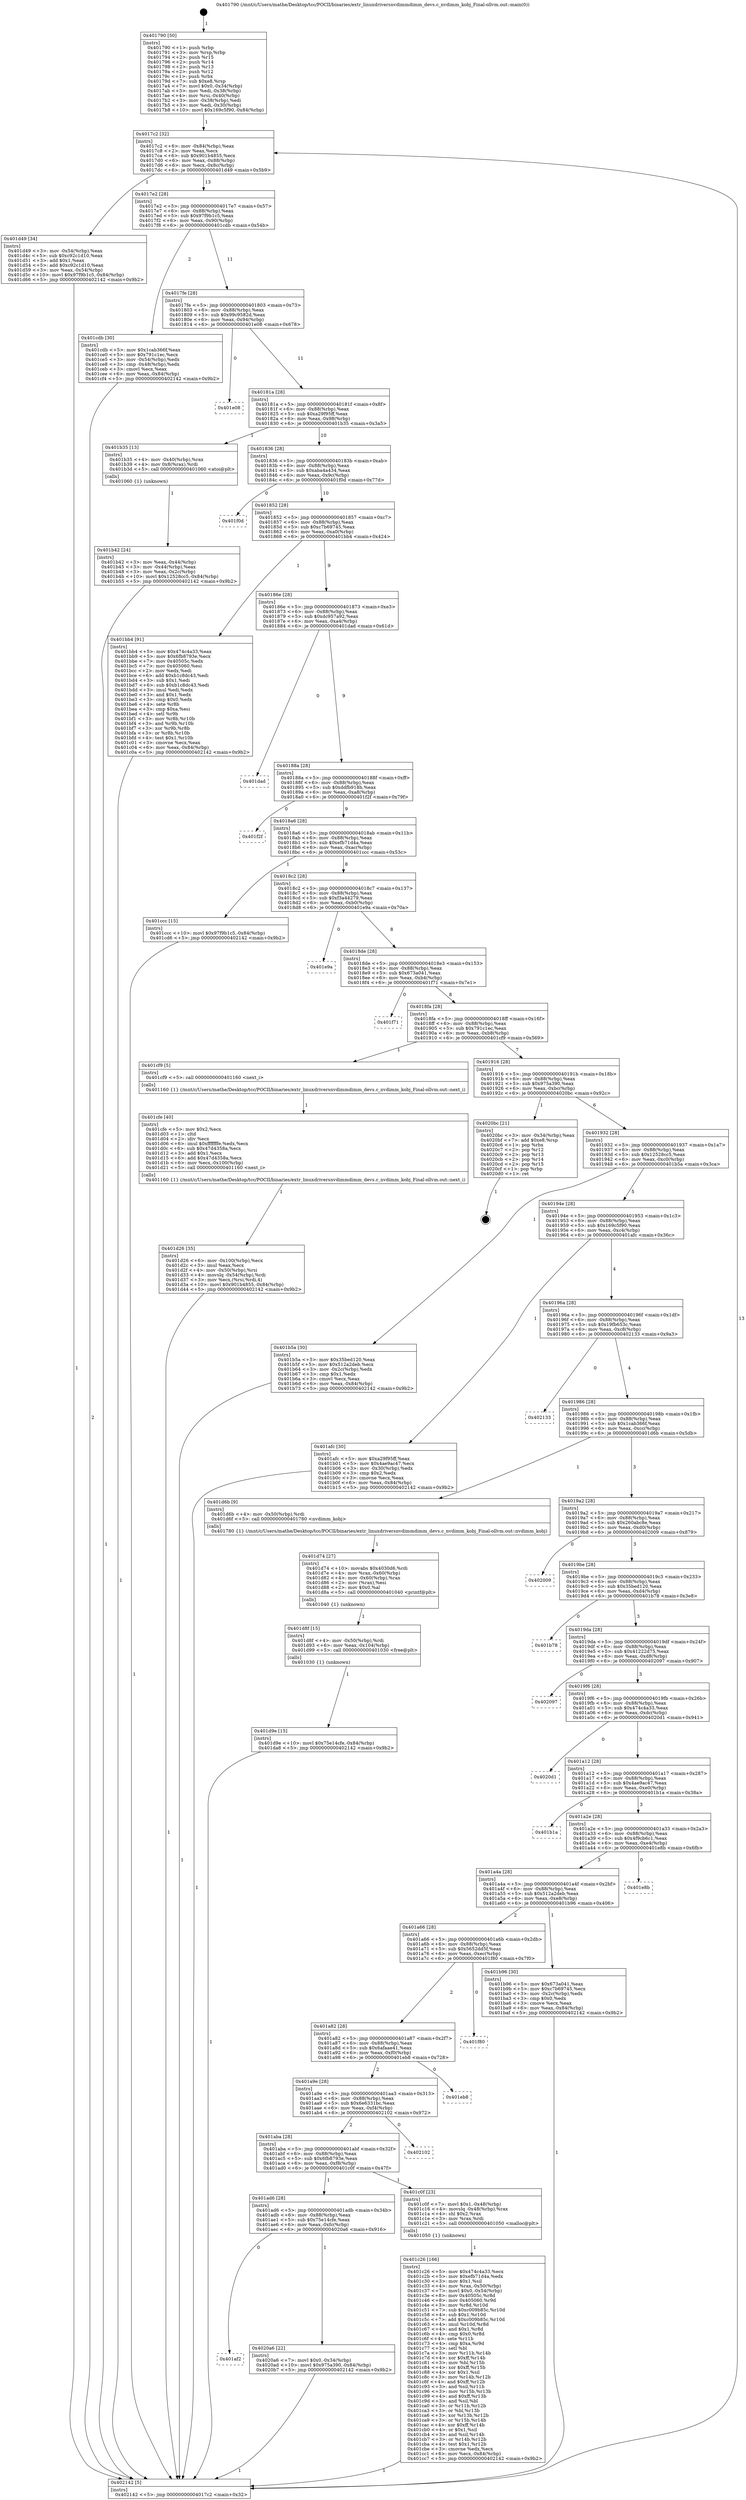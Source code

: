 digraph "0x401790" {
  label = "0x401790 (/mnt/c/Users/mathe/Desktop/tcc/POCII/binaries/extr_linuxdriversnvdimmdimm_devs.c_nvdimm_kobj_Final-ollvm.out::main(0))"
  labelloc = "t"
  node[shape=record]

  Entry [label="",width=0.3,height=0.3,shape=circle,fillcolor=black,style=filled]
  "0x4017c2" [label="{
     0x4017c2 [32]\l
     | [instrs]\l
     &nbsp;&nbsp;0x4017c2 \<+6\>: mov -0x84(%rbp),%eax\l
     &nbsp;&nbsp;0x4017c8 \<+2\>: mov %eax,%ecx\l
     &nbsp;&nbsp;0x4017ca \<+6\>: sub $0x901b4855,%ecx\l
     &nbsp;&nbsp;0x4017d0 \<+6\>: mov %eax,-0x88(%rbp)\l
     &nbsp;&nbsp;0x4017d6 \<+6\>: mov %ecx,-0x8c(%rbp)\l
     &nbsp;&nbsp;0x4017dc \<+6\>: je 0000000000401d49 \<main+0x5b9\>\l
  }"]
  "0x401d49" [label="{
     0x401d49 [34]\l
     | [instrs]\l
     &nbsp;&nbsp;0x401d49 \<+3\>: mov -0x54(%rbp),%eax\l
     &nbsp;&nbsp;0x401d4c \<+5\>: sub $0xc92c1d10,%eax\l
     &nbsp;&nbsp;0x401d51 \<+3\>: add $0x1,%eax\l
     &nbsp;&nbsp;0x401d54 \<+5\>: add $0xc92c1d10,%eax\l
     &nbsp;&nbsp;0x401d59 \<+3\>: mov %eax,-0x54(%rbp)\l
     &nbsp;&nbsp;0x401d5c \<+10\>: movl $0x97f9b1c5,-0x84(%rbp)\l
     &nbsp;&nbsp;0x401d66 \<+5\>: jmp 0000000000402142 \<main+0x9b2\>\l
  }"]
  "0x4017e2" [label="{
     0x4017e2 [28]\l
     | [instrs]\l
     &nbsp;&nbsp;0x4017e2 \<+5\>: jmp 00000000004017e7 \<main+0x57\>\l
     &nbsp;&nbsp;0x4017e7 \<+6\>: mov -0x88(%rbp),%eax\l
     &nbsp;&nbsp;0x4017ed \<+5\>: sub $0x97f9b1c5,%eax\l
     &nbsp;&nbsp;0x4017f2 \<+6\>: mov %eax,-0x90(%rbp)\l
     &nbsp;&nbsp;0x4017f8 \<+6\>: je 0000000000401cdb \<main+0x54b\>\l
  }"]
  Exit [label="",width=0.3,height=0.3,shape=circle,fillcolor=black,style=filled,peripheries=2]
  "0x401cdb" [label="{
     0x401cdb [30]\l
     | [instrs]\l
     &nbsp;&nbsp;0x401cdb \<+5\>: mov $0x1cab366f,%eax\l
     &nbsp;&nbsp;0x401ce0 \<+5\>: mov $0x791c1ec,%ecx\l
     &nbsp;&nbsp;0x401ce5 \<+3\>: mov -0x54(%rbp),%edx\l
     &nbsp;&nbsp;0x401ce8 \<+3\>: cmp -0x48(%rbp),%edx\l
     &nbsp;&nbsp;0x401ceb \<+3\>: cmovl %ecx,%eax\l
     &nbsp;&nbsp;0x401cee \<+6\>: mov %eax,-0x84(%rbp)\l
     &nbsp;&nbsp;0x401cf4 \<+5\>: jmp 0000000000402142 \<main+0x9b2\>\l
  }"]
  "0x4017fe" [label="{
     0x4017fe [28]\l
     | [instrs]\l
     &nbsp;&nbsp;0x4017fe \<+5\>: jmp 0000000000401803 \<main+0x73\>\l
     &nbsp;&nbsp;0x401803 \<+6\>: mov -0x88(%rbp),%eax\l
     &nbsp;&nbsp;0x401809 \<+5\>: sub $0x99c9582d,%eax\l
     &nbsp;&nbsp;0x40180e \<+6\>: mov %eax,-0x94(%rbp)\l
     &nbsp;&nbsp;0x401814 \<+6\>: je 0000000000401e08 \<main+0x678\>\l
  }"]
  "0x401af2" [label="{
     0x401af2\l
  }", style=dashed]
  "0x401e08" [label="{
     0x401e08\l
  }", style=dashed]
  "0x40181a" [label="{
     0x40181a [28]\l
     | [instrs]\l
     &nbsp;&nbsp;0x40181a \<+5\>: jmp 000000000040181f \<main+0x8f\>\l
     &nbsp;&nbsp;0x40181f \<+6\>: mov -0x88(%rbp),%eax\l
     &nbsp;&nbsp;0x401825 \<+5\>: sub $0xa29f95ff,%eax\l
     &nbsp;&nbsp;0x40182a \<+6\>: mov %eax,-0x98(%rbp)\l
     &nbsp;&nbsp;0x401830 \<+6\>: je 0000000000401b35 \<main+0x3a5\>\l
  }"]
  "0x4020a6" [label="{
     0x4020a6 [22]\l
     | [instrs]\l
     &nbsp;&nbsp;0x4020a6 \<+7\>: movl $0x0,-0x34(%rbp)\l
     &nbsp;&nbsp;0x4020ad \<+10\>: movl $0x975a390,-0x84(%rbp)\l
     &nbsp;&nbsp;0x4020b7 \<+5\>: jmp 0000000000402142 \<main+0x9b2\>\l
  }"]
  "0x401b35" [label="{
     0x401b35 [13]\l
     | [instrs]\l
     &nbsp;&nbsp;0x401b35 \<+4\>: mov -0x40(%rbp),%rax\l
     &nbsp;&nbsp;0x401b39 \<+4\>: mov 0x8(%rax),%rdi\l
     &nbsp;&nbsp;0x401b3d \<+5\>: call 0000000000401060 \<atoi@plt\>\l
     | [calls]\l
     &nbsp;&nbsp;0x401060 \{1\} (unknown)\l
  }"]
  "0x401836" [label="{
     0x401836 [28]\l
     | [instrs]\l
     &nbsp;&nbsp;0x401836 \<+5\>: jmp 000000000040183b \<main+0xab\>\l
     &nbsp;&nbsp;0x40183b \<+6\>: mov -0x88(%rbp),%eax\l
     &nbsp;&nbsp;0x401841 \<+5\>: sub $0xaba4a434,%eax\l
     &nbsp;&nbsp;0x401846 \<+6\>: mov %eax,-0x9c(%rbp)\l
     &nbsp;&nbsp;0x40184c \<+6\>: je 0000000000401f0d \<main+0x77d\>\l
  }"]
  "0x401d9e" [label="{
     0x401d9e [15]\l
     | [instrs]\l
     &nbsp;&nbsp;0x401d9e \<+10\>: movl $0x75e14cfe,-0x84(%rbp)\l
     &nbsp;&nbsp;0x401da8 \<+5\>: jmp 0000000000402142 \<main+0x9b2\>\l
  }"]
  "0x401f0d" [label="{
     0x401f0d\l
  }", style=dashed]
  "0x401852" [label="{
     0x401852 [28]\l
     | [instrs]\l
     &nbsp;&nbsp;0x401852 \<+5\>: jmp 0000000000401857 \<main+0xc7\>\l
     &nbsp;&nbsp;0x401857 \<+6\>: mov -0x88(%rbp),%eax\l
     &nbsp;&nbsp;0x40185d \<+5\>: sub $0xc7b69745,%eax\l
     &nbsp;&nbsp;0x401862 \<+6\>: mov %eax,-0xa0(%rbp)\l
     &nbsp;&nbsp;0x401868 \<+6\>: je 0000000000401bb4 \<main+0x424\>\l
  }"]
  "0x401d8f" [label="{
     0x401d8f [15]\l
     | [instrs]\l
     &nbsp;&nbsp;0x401d8f \<+4\>: mov -0x50(%rbp),%rdi\l
     &nbsp;&nbsp;0x401d93 \<+6\>: mov %eax,-0x104(%rbp)\l
     &nbsp;&nbsp;0x401d99 \<+5\>: call 0000000000401030 \<free@plt\>\l
     | [calls]\l
     &nbsp;&nbsp;0x401030 \{1\} (unknown)\l
  }"]
  "0x401bb4" [label="{
     0x401bb4 [91]\l
     | [instrs]\l
     &nbsp;&nbsp;0x401bb4 \<+5\>: mov $0x474c4a33,%eax\l
     &nbsp;&nbsp;0x401bb9 \<+5\>: mov $0x6fb8793e,%ecx\l
     &nbsp;&nbsp;0x401bbe \<+7\>: mov 0x40505c,%edx\l
     &nbsp;&nbsp;0x401bc5 \<+7\>: mov 0x405060,%esi\l
     &nbsp;&nbsp;0x401bcc \<+2\>: mov %edx,%edi\l
     &nbsp;&nbsp;0x401bce \<+6\>: add $0xb1c8dc43,%edi\l
     &nbsp;&nbsp;0x401bd4 \<+3\>: sub $0x1,%edi\l
     &nbsp;&nbsp;0x401bd7 \<+6\>: sub $0xb1c8dc43,%edi\l
     &nbsp;&nbsp;0x401bdd \<+3\>: imul %edi,%edx\l
     &nbsp;&nbsp;0x401be0 \<+3\>: and $0x1,%edx\l
     &nbsp;&nbsp;0x401be3 \<+3\>: cmp $0x0,%edx\l
     &nbsp;&nbsp;0x401be6 \<+4\>: sete %r8b\l
     &nbsp;&nbsp;0x401bea \<+3\>: cmp $0xa,%esi\l
     &nbsp;&nbsp;0x401bed \<+4\>: setl %r9b\l
     &nbsp;&nbsp;0x401bf1 \<+3\>: mov %r8b,%r10b\l
     &nbsp;&nbsp;0x401bf4 \<+3\>: and %r9b,%r10b\l
     &nbsp;&nbsp;0x401bf7 \<+3\>: xor %r9b,%r8b\l
     &nbsp;&nbsp;0x401bfa \<+3\>: or %r8b,%r10b\l
     &nbsp;&nbsp;0x401bfd \<+4\>: test $0x1,%r10b\l
     &nbsp;&nbsp;0x401c01 \<+3\>: cmovne %ecx,%eax\l
     &nbsp;&nbsp;0x401c04 \<+6\>: mov %eax,-0x84(%rbp)\l
     &nbsp;&nbsp;0x401c0a \<+5\>: jmp 0000000000402142 \<main+0x9b2\>\l
  }"]
  "0x40186e" [label="{
     0x40186e [28]\l
     | [instrs]\l
     &nbsp;&nbsp;0x40186e \<+5\>: jmp 0000000000401873 \<main+0xe3\>\l
     &nbsp;&nbsp;0x401873 \<+6\>: mov -0x88(%rbp),%eax\l
     &nbsp;&nbsp;0x401879 \<+5\>: sub $0xdc957a92,%eax\l
     &nbsp;&nbsp;0x40187e \<+6\>: mov %eax,-0xa4(%rbp)\l
     &nbsp;&nbsp;0x401884 \<+6\>: je 0000000000401dad \<main+0x61d\>\l
  }"]
  "0x401d74" [label="{
     0x401d74 [27]\l
     | [instrs]\l
     &nbsp;&nbsp;0x401d74 \<+10\>: movabs $0x4030d6,%rdi\l
     &nbsp;&nbsp;0x401d7e \<+4\>: mov %rax,-0x60(%rbp)\l
     &nbsp;&nbsp;0x401d82 \<+4\>: mov -0x60(%rbp),%rax\l
     &nbsp;&nbsp;0x401d86 \<+2\>: mov (%rax),%esi\l
     &nbsp;&nbsp;0x401d88 \<+2\>: mov $0x0,%al\l
     &nbsp;&nbsp;0x401d8a \<+5\>: call 0000000000401040 \<printf@plt\>\l
     | [calls]\l
     &nbsp;&nbsp;0x401040 \{1\} (unknown)\l
  }"]
  "0x401dad" [label="{
     0x401dad\l
  }", style=dashed]
  "0x40188a" [label="{
     0x40188a [28]\l
     | [instrs]\l
     &nbsp;&nbsp;0x40188a \<+5\>: jmp 000000000040188f \<main+0xff\>\l
     &nbsp;&nbsp;0x40188f \<+6\>: mov -0x88(%rbp),%eax\l
     &nbsp;&nbsp;0x401895 \<+5\>: sub $0xddfb918b,%eax\l
     &nbsp;&nbsp;0x40189a \<+6\>: mov %eax,-0xa8(%rbp)\l
     &nbsp;&nbsp;0x4018a0 \<+6\>: je 0000000000401f2f \<main+0x79f\>\l
  }"]
  "0x401d26" [label="{
     0x401d26 [35]\l
     | [instrs]\l
     &nbsp;&nbsp;0x401d26 \<+6\>: mov -0x100(%rbp),%ecx\l
     &nbsp;&nbsp;0x401d2c \<+3\>: imul %eax,%ecx\l
     &nbsp;&nbsp;0x401d2f \<+4\>: mov -0x50(%rbp),%rsi\l
     &nbsp;&nbsp;0x401d33 \<+4\>: movslq -0x54(%rbp),%rdi\l
     &nbsp;&nbsp;0x401d37 \<+3\>: mov %ecx,(%rsi,%rdi,4)\l
     &nbsp;&nbsp;0x401d3a \<+10\>: movl $0x901b4855,-0x84(%rbp)\l
     &nbsp;&nbsp;0x401d44 \<+5\>: jmp 0000000000402142 \<main+0x9b2\>\l
  }"]
  "0x401f2f" [label="{
     0x401f2f\l
  }", style=dashed]
  "0x4018a6" [label="{
     0x4018a6 [28]\l
     | [instrs]\l
     &nbsp;&nbsp;0x4018a6 \<+5\>: jmp 00000000004018ab \<main+0x11b\>\l
     &nbsp;&nbsp;0x4018ab \<+6\>: mov -0x88(%rbp),%eax\l
     &nbsp;&nbsp;0x4018b1 \<+5\>: sub $0xefb71d4a,%eax\l
     &nbsp;&nbsp;0x4018b6 \<+6\>: mov %eax,-0xac(%rbp)\l
     &nbsp;&nbsp;0x4018bc \<+6\>: je 0000000000401ccc \<main+0x53c\>\l
  }"]
  "0x401cfe" [label="{
     0x401cfe [40]\l
     | [instrs]\l
     &nbsp;&nbsp;0x401cfe \<+5\>: mov $0x2,%ecx\l
     &nbsp;&nbsp;0x401d03 \<+1\>: cltd\l
     &nbsp;&nbsp;0x401d04 \<+2\>: idiv %ecx\l
     &nbsp;&nbsp;0x401d06 \<+6\>: imul $0xfffffffe,%edx,%ecx\l
     &nbsp;&nbsp;0x401d0c \<+6\>: sub $0x47d4358a,%ecx\l
     &nbsp;&nbsp;0x401d12 \<+3\>: add $0x1,%ecx\l
     &nbsp;&nbsp;0x401d15 \<+6\>: add $0x47d4358a,%ecx\l
     &nbsp;&nbsp;0x401d1b \<+6\>: mov %ecx,-0x100(%rbp)\l
     &nbsp;&nbsp;0x401d21 \<+5\>: call 0000000000401160 \<next_i\>\l
     | [calls]\l
     &nbsp;&nbsp;0x401160 \{1\} (/mnt/c/Users/mathe/Desktop/tcc/POCII/binaries/extr_linuxdriversnvdimmdimm_devs.c_nvdimm_kobj_Final-ollvm.out::next_i)\l
  }"]
  "0x401ccc" [label="{
     0x401ccc [15]\l
     | [instrs]\l
     &nbsp;&nbsp;0x401ccc \<+10\>: movl $0x97f9b1c5,-0x84(%rbp)\l
     &nbsp;&nbsp;0x401cd6 \<+5\>: jmp 0000000000402142 \<main+0x9b2\>\l
  }"]
  "0x4018c2" [label="{
     0x4018c2 [28]\l
     | [instrs]\l
     &nbsp;&nbsp;0x4018c2 \<+5\>: jmp 00000000004018c7 \<main+0x137\>\l
     &nbsp;&nbsp;0x4018c7 \<+6\>: mov -0x88(%rbp),%eax\l
     &nbsp;&nbsp;0x4018cd \<+5\>: sub $0xf3a44279,%eax\l
     &nbsp;&nbsp;0x4018d2 \<+6\>: mov %eax,-0xb0(%rbp)\l
     &nbsp;&nbsp;0x4018d8 \<+6\>: je 0000000000401e9a \<main+0x70a\>\l
  }"]
  "0x401c26" [label="{
     0x401c26 [166]\l
     | [instrs]\l
     &nbsp;&nbsp;0x401c26 \<+5\>: mov $0x474c4a33,%ecx\l
     &nbsp;&nbsp;0x401c2b \<+5\>: mov $0xefb71d4a,%edx\l
     &nbsp;&nbsp;0x401c30 \<+3\>: mov $0x1,%sil\l
     &nbsp;&nbsp;0x401c33 \<+4\>: mov %rax,-0x50(%rbp)\l
     &nbsp;&nbsp;0x401c37 \<+7\>: movl $0x0,-0x54(%rbp)\l
     &nbsp;&nbsp;0x401c3e \<+8\>: mov 0x40505c,%r8d\l
     &nbsp;&nbsp;0x401c46 \<+8\>: mov 0x405060,%r9d\l
     &nbsp;&nbsp;0x401c4e \<+3\>: mov %r8d,%r10d\l
     &nbsp;&nbsp;0x401c51 \<+7\>: sub $0xc009b85c,%r10d\l
     &nbsp;&nbsp;0x401c58 \<+4\>: sub $0x1,%r10d\l
     &nbsp;&nbsp;0x401c5c \<+7\>: add $0xc009b85c,%r10d\l
     &nbsp;&nbsp;0x401c63 \<+4\>: imul %r10d,%r8d\l
     &nbsp;&nbsp;0x401c67 \<+4\>: and $0x1,%r8d\l
     &nbsp;&nbsp;0x401c6b \<+4\>: cmp $0x0,%r8d\l
     &nbsp;&nbsp;0x401c6f \<+4\>: sete %r11b\l
     &nbsp;&nbsp;0x401c73 \<+4\>: cmp $0xa,%r9d\l
     &nbsp;&nbsp;0x401c77 \<+3\>: setl %bl\l
     &nbsp;&nbsp;0x401c7a \<+3\>: mov %r11b,%r14b\l
     &nbsp;&nbsp;0x401c7d \<+4\>: xor $0xff,%r14b\l
     &nbsp;&nbsp;0x401c81 \<+3\>: mov %bl,%r15b\l
     &nbsp;&nbsp;0x401c84 \<+4\>: xor $0xff,%r15b\l
     &nbsp;&nbsp;0x401c88 \<+4\>: xor $0x1,%sil\l
     &nbsp;&nbsp;0x401c8c \<+3\>: mov %r14b,%r12b\l
     &nbsp;&nbsp;0x401c8f \<+4\>: and $0xff,%r12b\l
     &nbsp;&nbsp;0x401c93 \<+3\>: and %sil,%r11b\l
     &nbsp;&nbsp;0x401c96 \<+3\>: mov %r15b,%r13b\l
     &nbsp;&nbsp;0x401c99 \<+4\>: and $0xff,%r13b\l
     &nbsp;&nbsp;0x401c9d \<+3\>: and %sil,%bl\l
     &nbsp;&nbsp;0x401ca0 \<+3\>: or %r11b,%r12b\l
     &nbsp;&nbsp;0x401ca3 \<+3\>: or %bl,%r13b\l
     &nbsp;&nbsp;0x401ca6 \<+3\>: xor %r13b,%r12b\l
     &nbsp;&nbsp;0x401ca9 \<+3\>: or %r15b,%r14b\l
     &nbsp;&nbsp;0x401cac \<+4\>: xor $0xff,%r14b\l
     &nbsp;&nbsp;0x401cb0 \<+4\>: or $0x1,%sil\l
     &nbsp;&nbsp;0x401cb4 \<+3\>: and %sil,%r14b\l
     &nbsp;&nbsp;0x401cb7 \<+3\>: or %r14b,%r12b\l
     &nbsp;&nbsp;0x401cba \<+4\>: test $0x1,%r12b\l
     &nbsp;&nbsp;0x401cbe \<+3\>: cmovne %edx,%ecx\l
     &nbsp;&nbsp;0x401cc1 \<+6\>: mov %ecx,-0x84(%rbp)\l
     &nbsp;&nbsp;0x401cc7 \<+5\>: jmp 0000000000402142 \<main+0x9b2\>\l
  }"]
  "0x401e9a" [label="{
     0x401e9a\l
  }", style=dashed]
  "0x4018de" [label="{
     0x4018de [28]\l
     | [instrs]\l
     &nbsp;&nbsp;0x4018de \<+5\>: jmp 00000000004018e3 \<main+0x153\>\l
     &nbsp;&nbsp;0x4018e3 \<+6\>: mov -0x88(%rbp),%eax\l
     &nbsp;&nbsp;0x4018e9 \<+5\>: sub $0x673a041,%eax\l
     &nbsp;&nbsp;0x4018ee \<+6\>: mov %eax,-0xb4(%rbp)\l
     &nbsp;&nbsp;0x4018f4 \<+6\>: je 0000000000401f71 \<main+0x7e1\>\l
  }"]
  "0x401ad6" [label="{
     0x401ad6 [28]\l
     | [instrs]\l
     &nbsp;&nbsp;0x401ad6 \<+5\>: jmp 0000000000401adb \<main+0x34b\>\l
     &nbsp;&nbsp;0x401adb \<+6\>: mov -0x88(%rbp),%eax\l
     &nbsp;&nbsp;0x401ae1 \<+5\>: sub $0x75e14cfe,%eax\l
     &nbsp;&nbsp;0x401ae6 \<+6\>: mov %eax,-0xfc(%rbp)\l
     &nbsp;&nbsp;0x401aec \<+6\>: je 00000000004020a6 \<main+0x916\>\l
  }"]
  "0x401f71" [label="{
     0x401f71\l
  }", style=dashed]
  "0x4018fa" [label="{
     0x4018fa [28]\l
     | [instrs]\l
     &nbsp;&nbsp;0x4018fa \<+5\>: jmp 00000000004018ff \<main+0x16f\>\l
     &nbsp;&nbsp;0x4018ff \<+6\>: mov -0x88(%rbp),%eax\l
     &nbsp;&nbsp;0x401905 \<+5\>: sub $0x791c1ec,%eax\l
     &nbsp;&nbsp;0x40190a \<+6\>: mov %eax,-0xb8(%rbp)\l
     &nbsp;&nbsp;0x401910 \<+6\>: je 0000000000401cf9 \<main+0x569\>\l
  }"]
  "0x401c0f" [label="{
     0x401c0f [23]\l
     | [instrs]\l
     &nbsp;&nbsp;0x401c0f \<+7\>: movl $0x1,-0x48(%rbp)\l
     &nbsp;&nbsp;0x401c16 \<+4\>: movslq -0x48(%rbp),%rax\l
     &nbsp;&nbsp;0x401c1a \<+4\>: shl $0x2,%rax\l
     &nbsp;&nbsp;0x401c1e \<+3\>: mov %rax,%rdi\l
     &nbsp;&nbsp;0x401c21 \<+5\>: call 0000000000401050 \<malloc@plt\>\l
     | [calls]\l
     &nbsp;&nbsp;0x401050 \{1\} (unknown)\l
  }"]
  "0x401cf9" [label="{
     0x401cf9 [5]\l
     | [instrs]\l
     &nbsp;&nbsp;0x401cf9 \<+5\>: call 0000000000401160 \<next_i\>\l
     | [calls]\l
     &nbsp;&nbsp;0x401160 \{1\} (/mnt/c/Users/mathe/Desktop/tcc/POCII/binaries/extr_linuxdriversnvdimmdimm_devs.c_nvdimm_kobj_Final-ollvm.out::next_i)\l
  }"]
  "0x401916" [label="{
     0x401916 [28]\l
     | [instrs]\l
     &nbsp;&nbsp;0x401916 \<+5\>: jmp 000000000040191b \<main+0x18b\>\l
     &nbsp;&nbsp;0x40191b \<+6\>: mov -0x88(%rbp),%eax\l
     &nbsp;&nbsp;0x401921 \<+5\>: sub $0x975a390,%eax\l
     &nbsp;&nbsp;0x401926 \<+6\>: mov %eax,-0xbc(%rbp)\l
     &nbsp;&nbsp;0x40192c \<+6\>: je 00000000004020bc \<main+0x92c\>\l
  }"]
  "0x401aba" [label="{
     0x401aba [28]\l
     | [instrs]\l
     &nbsp;&nbsp;0x401aba \<+5\>: jmp 0000000000401abf \<main+0x32f\>\l
     &nbsp;&nbsp;0x401abf \<+6\>: mov -0x88(%rbp),%eax\l
     &nbsp;&nbsp;0x401ac5 \<+5\>: sub $0x6fb8793e,%eax\l
     &nbsp;&nbsp;0x401aca \<+6\>: mov %eax,-0xf8(%rbp)\l
     &nbsp;&nbsp;0x401ad0 \<+6\>: je 0000000000401c0f \<main+0x47f\>\l
  }"]
  "0x4020bc" [label="{
     0x4020bc [21]\l
     | [instrs]\l
     &nbsp;&nbsp;0x4020bc \<+3\>: mov -0x34(%rbp),%eax\l
     &nbsp;&nbsp;0x4020bf \<+7\>: add $0xe8,%rsp\l
     &nbsp;&nbsp;0x4020c6 \<+1\>: pop %rbx\l
     &nbsp;&nbsp;0x4020c7 \<+2\>: pop %r12\l
     &nbsp;&nbsp;0x4020c9 \<+2\>: pop %r13\l
     &nbsp;&nbsp;0x4020cb \<+2\>: pop %r14\l
     &nbsp;&nbsp;0x4020cd \<+2\>: pop %r15\l
     &nbsp;&nbsp;0x4020cf \<+1\>: pop %rbp\l
     &nbsp;&nbsp;0x4020d0 \<+1\>: ret\l
  }"]
  "0x401932" [label="{
     0x401932 [28]\l
     | [instrs]\l
     &nbsp;&nbsp;0x401932 \<+5\>: jmp 0000000000401937 \<main+0x1a7\>\l
     &nbsp;&nbsp;0x401937 \<+6\>: mov -0x88(%rbp),%eax\l
     &nbsp;&nbsp;0x40193d \<+5\>: sub $0x12528cc5,%eax\l
     &nbsp;&nbsp;0x401942 \<+6\>: mov %eax,-0xc0(%rbp)\l
     &nbsp;&nbsp;0x401948 \<+6\>: je 0000000000401b5a \<main+0x3ca\>\l
  }"]
  "0x402102" [label="{
     0x402102\l
  }", style=dashed]
  "0x401b5a" [label="{
     0x401b5a [30]\l
     | [instrs]\l
     &nbsp;&nbsp;0x401b5a \<+5\>: mov $0x35bed120,%eax\l
     &nbsp;&nbsp;0x401b5f \<+5\>: mov $0x512a2deb,%ecx\l
     &nbsp;&nbsp;0x401b64 \<+3\>: mov -0x2c(%rbp),%edx\l
     &nbsp;&nbsp;0x401b67 \<+3\>: cmp $0x1,%edx\l
     &nbsp;&nbsp;0x401b6a \<+3\>: cmovl %ecx,%eax\l
     &nbsp;&nbsp;0x401b6d \<+6\>: mov %eax,-0x84(%rbp)\l
     &nbsp;&nbsp;0x401b73 \<+5\>: jmp 0000000000402142 \<main+0x9b2\>\l
  }"]
  "0x40194e" [label="{
     0x40194e [28]\l
     | [instrs]\l
     &nbsp;&nbsp;0x40194e \<+5\>: jmp 0000000000401953 \<main+0x1c3\>\l
     &nbsp;&nbsp;0x401953 \<+6\>: mov -0x88(%rbp),%eax\l
     &nbsp;&nbsp;0x401959 \<+5\>: sub $0x169c5f90,%eax\l
     &nbsp;&nbsp;0x40195e \<+6\>: mov %eax,-0xc4(%rbp)\l
     &nbsp;&nbsp;0x401964 \<+6\>: je 0000000000401afc \<main+0x36c\>\l
  }"]
  "0x401a9e" [label="{
     0x401a9e [28]\l
     | [instrs]\l
     &nbsp;&nbsp;0x401a9e \<+5\>: jmp 0000000000401aa3 \<main+0x313\>\l
     &nbsp;&nbsp;0x401aa3 \<+6\>: mov -0x88(%rbp),%eax\l
     &nbsp;&nbsp;0x401aa9 \<+5\>: sub $0x6e6331bc,%eax\l
     &nbsp;&nbsp;0x401aae \<+6\>: mov %eax,-0xf4(%rbp)\l
     &nbsp;&nbsp;0x401ab4 \<+6\>: je 0000000000402102 \<main+0x972\>\l
  }"]
  "0x401afc" [label="{
     0x401afc [30]\l
     | [instrs]\l
     &nbsp;&nbsp;0x401afc \<+5\>: mov $0xa29f95ff,%eax\l
     &nbsp;&nbsp;0x401b01 \<+5\>: mov $0x4ae9ac47,%ecx\l
     &nbsp;&nbsp;0x401b06 \<+3\>: mov -0x30(%rbp),%edx\l
     &nbsp;&nbsp;0x401b09 \<+3\>: cmp $0x2,%edx\l
     &nbsp;&nbsp;0x401b0c \<+3\>: cmovne %ecx,%eax\l
     &nbsp;&nbsp;0x401b0f \<+6\>: mov %eax,-0x84(%rbp)\l
     &nbsp;&nbsp;0x401b15 \<+5\>: jmp 0000000000402142 \<main+0x9b2\>\l
  }"]
  "0x40196a" [label="{
     0x40196a [28]\l
     | [instrs]\l
     &nbsp;&nbsp;0x40196a \<+5\>: jmp 000000000040196f \<main+0x1df\>\l
     &nbsp;&nbsp;0x40196f \<+6\>: mov -0x88(%rbp),%eax\l
     &nbsp;&nbsp;0x401975 \<+5\>: sub $0x19fb653c,%eax\l
     &nbsp;&nbsp;0x40197a \<+6\>: mov %eax,-0xc8(%rbp)\l
     &nbsp;&nbsp;0x401980 \<+6\>: je 0000000000402133 \<main+0x9a3\>\l
  }"]
  "0x402142" [label="{
     0x402142 [5]\l
     | [instrs]\l
     &nbsp;&nbsp;0x402142 \<+5\>: jmp 00000000004017c2 \<main+0x32\>\l
  }"]
  "0x401790" [label="{
     0x401790 [50]\l
     | [instrs]\l
     &nbsp;&nbsp;0x401790 \<+1\>: push %rbp\l
     &nbsp;&nbsp;0x401791 \<+3\>: mov %rsp,%rbp\l
     &nbsp;&nbsp;0x401794 \<+2\>: push %r15\l
     &nbsp;&nbsp;0x401796 \<+2\>: push %r14\l
     &nbsp;&nbsp;0x401798 \<+2\>: push %r13\l
     &nbsp;&nbsp;0x40179a \<+2\>: push %r12\l
     &nbsp;&nbsp;0x40179c \<+1\>: push %rbx\l
     &nbsp;&nbsp;0x40179d \<+7\>: sub $0xe8,%rsp\l
     &nbsp;&nbsp;0x4017a4 \<+7\>: movl $0x0,-0x34(%rbp)\l
     &nbsp;&nbsp;0x4017ab \<+3\>: mov %edi,-0x38(%rbp)\l
     &nbsp;&nbsp;0x4017ae \<+4\>: mov %rsi,-0x40(%rbp)\l
     &nbsp;&nbsp;0x4017b2 \<+3\>: mov -0x38(%rbp),%edi\l
     &nbsp;&nbsp;0x4017b5 \<+3\>: mov %edi,-0x30(%rbp)\l
     &nbsp;&nbsp;0x4017b8 \<+10\>: movl $0x169c5f90,-0x84(%rbp)\l
  }"]
  "0x401b42" [label="{
     0x401b42 [24]\l
     | [instrs]\l
     &nbsp;&nbsp;0x401b42 \<+3\>: mov %eax,-0x44(%rbp)\l
     &nbsp;&nbsp;0x401b45 \<+3\>: mov -0x44(%rbp),%eax\l
     &nbsp;&nbsp;0x401b48 \<+3\>: mov %eax,-0x2c(%rbp)\l
     &nbsp;&nbsp;0x401b4b \<+10\>: movl $0x12528cc5,-0x84(%rbp)\l
     &nbsp;&nbsp;0x401b55 \<+5\>: jmp 0000000000402142 \<main+0x9b2\>\l
  }"]
  "0x401eb8" [label="{
     0x401eb8\l
  }", style=dashed]
  "0x402133" [label="{
     0x402133\l
  }", style=dashed]
  "0x401986" [label="{
     0x401986 [28]\l
     | [instrs]\l
     &nbsp;&nbsp;0x401986 \<+5\>: jmp 000000000040198b \<main+0x1fb\>\l
     &nbsp;&nbsp;0x40198b \<+6\>: mov -0x88(%rbp),%eax\l
     &nbsp;&nbsp;0x401991 \<+5\>: sub $0x1cab366f,%eax\l
     &nbsp;&nbsp;0x401996 \<+6\>: mov %eax,-0xcc(%rbp)\l
     &nbsp;&nbsp;0x40199c \<+6\>: je 0000000000401d6b \<main+0x5db\>\l
  }"]
  "0x401a82" [label="{
     0x401a82 [28]\l
     | [instrs]\l
     &nbsp;&nbsp;0x401a82 \<+5\>: jmp 0000000000401a87 \<main+0x2f7\>\l
     &nbsp;&nbsp;0x401a87 \<+6\>: mov -0x88(%rbp),%eax\l
     &nbsp;&nbsp;0x401a8d \<+5\>: sub $0x6afaae41,%eax\l
     &nbsp;&nbsp;0x401a92 \<+6\>: mov %eax,-0xf0(%rbp)\l
     &nbsp;&nbsp;0x401a98 \<+6\>: je 0000000000401eb8 \<main+0x728\>\l
  }"]
  "0x401d6b" [label="{
     0x401d6b [9]\l
     | [instrs]\l
     &nbsp;&nbsp;0x401d6b \<+4\>: mov -0x50(%rbp),%rdi\l
     &nbsp;&nbsp;0x401d6f \<+5\>: call 0000000000401780 \<nvdimm_kobj\>\l
     | [calls]\l
     &nbsp;&nbsp;0x401780 \{1\} (/mnt/c/Users/mathe/Desktop/tcc/POCII/binaries/extr_linuxdriversnvdimmdimm_devs.c_nvdimm_kobj_Final-ollvm.out::nvdimm_kobj)\l
  }"]
  "0x4019a2" [label="{
     0x4019a2 [28]\l
     | [instrs]\l
     &nbsp;&nbsp;0x4019a2 \<+5\>: jmp 00000000004019a7 \<main+0x217\>\l
     &nbsp;&nbsp;0x4019a7 \<+6\>: mov -0x88(%rbp),%eax\l
     &nbsp;&nbsp;0x4019ad \<+5\>: sub $0x260abc8e,%eax\l
     &nbsp;&nbsp;0x4019b2 \<+6\>: mov %eax,-0xd0(%rbp)\l
     &nbsp;&nbsp;0x4019b8 \<+6\>: je 0000000000402009 \<main+0x879\>\l
  }"]
  "0x401f80" [label="{
     0x401f80\l
  }", style=dashed]
  "0x402009" [label="{
     0x402009\l
  }", style=dashed]
  "0x4019be" [label="{
     0x4019be [28]\l
     | [instrs]\l
     &nbsp;&nbsp;0x4019be \<+5\>: jmp 00000000004019c3 \<main+0x233\>\l
     &nbsp;&nbsp;0x4019c3 \<+6\>: mov -0x88(%rbp),%eax\l
     &nbsp;&nbsp;0x4019c9 \<+5\>: sub $0x35bed120,%eax\l
     &nbsp;&nbsp;0x4019ce \<+6\>: mov %eax,-0xd4(%rbp)\l
     &nbsp;&nbsp;0x4019d4 \<+6\>: je 0000000000401b78 \<main+0x3e8\>\l
  }"]
  "0x401a66" [label="{
     0x401a66 [28]\l
     | [instrs]\l
     &nbsp;&nbsp;0x401a66 \<+5\>: jmp 0000000000401a6b \<main+0x2db\>\l
     &nbsp;&nbsp;0x401a6b \<+6\>: mov -0x88(%rbp),%eax\l
     &nbsp;&nbsp;0x401a71 \<+5\>: sub $0x5652dd5f,%eax\l
     &nbsp;&nbsp;0x401a76 \<+6\>: mov %eax,-0xec(%rbp)\l
     &nbsp;&nbsp;0x401a7c \<+6\>: je 0000000000401f80 \<main+0x7f0\>\l
  }"]
  "0x401b78" [label="{
     0x401b78\l
  }", style=dashed]
  "0x4019da" [label="{
     0x4019da [28]\l
     | [instrs]\l
     &nbsp;&nbsp;0x4019da \<+5\>: jmp 00000000004019df \<main+0x24f\>\l
     &nbsp;&nbsp;0x4019df \<+6\>: mov -0x88(%rbp),%eax\l
     &nbsp;&nbsp;0x4019e5 \<+5\>: sub $0x41222d75,%eax\l
     &nbsp;&nbsp;0x4019ea \<+6\>: mov %eax,-0xd8(%rbp)\l
     &nbsp;&nbsp;0x4019f0 \<+6\>: je 0000000000402097 \<main+0x907\>\l
  }"]
  "0x401b96" [label="{
     0x401b96 [30]\l
     | [instrs]\l
     &nbsp;&nbsp;0x401b96 \<+5\>: mov $0x673a041,%eax\l
     &nbsp;&nbsp;0x401b9b \<+5\>: mov $0xc7b69745,%ecx\l
     &nbsp;&nbsp;0x401ba0 \<+3\>: mov -0x2c(%rbp),%edx\l
     &nbsp;&nbsp;0x401ba3 \<+3\>: cmp $0x0,%edx\l
     &nbsp;&nbsp;0x401ba6 \<+3\>: cmove %ecx,%eax\l
     &nbsp;&nbsp;0x401ba9 \<+6\>: mov %eax,-0x84(%rbp)\l
     &nbsp;&nbsp;0x401baf \<+5\>: jmp 0000000000402142 \<main+0x9b2\>\l
  }"]
  "0x402097" [label="{
     0x402097\l
  }", style=dashed]
  "0x4019f6" [label="{
     0x4019f6 [28]\l
     | [instrs]\l
     &nbsp;&nbsp;0x4019f6 \<+5\>: jmp 00000000004019fb \<main+0x26b\>\l
     &nbsp;&nbsp;0x4019fb \<+6\>: mov -0x88(%rbp),%eax\l
     &nbsp;&nbsp;0x401a01 \<+5\>: sub $0x474c4a33,%eax\l
     &nbsp;&nbsp;0x401a06 \<+6\>: mov %eax,-0xdc(%rbp)\l
     &nbsp;&nbsp;0x401a0c \<+6\>: je 00000000004020d1 \<main+0x941\>\l
  }"]
  "0x401a4a" [label="{
     0x401a4a [28]\l
     | [instrs]\l
     &nbsp;&nbsp;0x401a4a \<+5\>: jmp 0000000000401a4f \<main+0x2bf\>\l
     &nbsp;&nbsp;0x401a4f \<+6\>: mov -0x88(%rbp),%eax\l
     &nbsp;&nbsp;0x401a55 \<+5\>: sub $0x512a2deb,%eax\l
     &nbsp;&nbsp;0x401a5a \<+6\>: mov %eax,-0xe8(%rbp)\l
     &nbsp;&nbsp;0x401a60 \<+6\>: je 0000000000401b96 \<main+0x406\>\l
  }"]
  "0x4020d1" [label="{
     0x4020d1\l
  }", style=dashed]
  "0x401a12" [label="{
     0x401a12 [28]\l
     | [instrs]\l
     &nbsp;&nbsp;0x401a12 \<+5\>: jmp 0000000000401a17 \<main+0x287\>\l
     &nbsp;&nbsp;0x401a17 \<+6\>: mov -0x88(%rbp),%eax\l
     &nbsp;&nbsp;0x401a1d \<+5\>: sub $0x4ae9ac47,%eax\l
     &nbsp;&nbsp;0x401a22 \<+6\>: mov %eax,-0xe0(%rbp)\l
     &nbsp;&nbsp;0x401a28 \<+6\>: je 0000000000401b1a \<main+0x38a\>\l
  }"]
  "0x401e8b" [label="{
     0x401e8b\l
  }", style=dashed]
  "0x401b1a" [label="{
     0x401b1a\l
  }", style=dashed]
  "0x401a2e" [label="{
     0x401a2e [28]\l
     | [instrs]\l
     &nbsp;&nbsp;0x401a2e \<+5\>: jmp 0000000000401a33 \<main+0x2a3\>\l
     &nbsp;&nbsp;0x401a33 \<+6\>: mov -0x88(%rbp),%eax\l
     &nbsp;&nbsp;0x401a39 \<+5\>: sub $0x4f9cb6c1,%eax\l
     &nbsp;&nbsp;0x401a3e \<+6\>: mov %eax,-0xe4(%rbp)\l
     &nbsp;&nbsp;0x401a44 \<+6\>: je 0000000000401e8b \<main+0x6fb\>\l
  }"]
  Entry -> "0x401790" [label=" 1"]
  "0x4017c2" -> "0x401d49" [label=" 1"]
  "0x4017c2" -> "0x4017e2" [label=" 13"]
  "0x4020bc" -> Exit [label=" 1"]
  "0x4017e2" -> "0x401cdb" [label=" 2"]
  "0x4017e2" -> "0x4017fe" [label=" 11"]
  "0x4020a6" -> "0x402142" [label=" 1"]
  "0x4017fe" -> "0x401e08" [label=" 0"]
  "0x4017fe" -> "0x40181a" [label=" 11"]
  "0x401ad6" -> "0x401af2" [label=" 0"]
  "0x40181a" -> "0x401b35" [label=" 1"]
  "0x40181a" -> "0x401836" [label=" 10"]
  "0x401ad6" -> "0x4020a6" [label=" 1"]
  "0x401836" -> "0x401f0d" [label=" 0"]
  "0x401836" -> "0x401852" [label=" 10"]
  "0x401d9e" -> "0x402142" [label=" 1"]
  "0x401852" -> "0x401bb4" [label=" 1"]
  "0x401852" -> "0x40186e" [label=" 9"]
  "0x401d8f" -> "0x401d9e" [label=" 1"]
  "0x40186e" -> "0x401dad" [label=" 0"]
  "0x40186e" -> "0x40188a" [label=" 9"]
  "0x401d74" -> "0x401d8f" [label=" 1"]
  "0x40188a" -> "0x401f2f" [label=" 0"]
  "0x40188a" -> "0x4018a6" [label=" 9"]
  "0x401d6b" -> "0x401d74" [label=" 1"]
  "0x4018a6" -> "0x401ccc" [label=" 1"]
  "0x4018a6" -> "0x4018c2" [label=" 8"]
  "0x401d49" -> "0x402142" [label=" 1"]
  "0x4018c2" -> "0x401e9a" [label=" 0"]
  "0x4018c2" -> "0x4018de" [label=" 8"]
  "0x401d26" -> "0x402142" [label=" 1"]
  "0x4018de" -> "0x401f71" [label=" 0"]
  "0x4018de" -> "0x4018fa" [label=" 8"]
  "0x401cfe" -> "0x401d26" [label=" 1"]
  "0x4018fa" -> "0x401cf9" [label=" 1"]
  "0x4018fa" -> "0x401916" [label=" 7"]
  "0x401cf9" -> "0x401cfe" [label=" 1"]
  "0x401916" -> "0x4020bc" [label=" 1"]
  "0x401916" -> "0x401932" [label=" 6"]
  "0x401ccc" -> "0x402142" [label=" 1"]
  "0x401932" -> "0x401b5a" [label=" 1"]
  "0x401932" -> "0x40194e" [label=" 5"]
  "0x401c26" -> "0x402142" [label=" 1"]
  "0x40194e" -> "0x401afc" [label=" 1"]
  "0x40194e" -> "0x40196a" [label=" 4"]
  "0x401afc" -> "0x402142" [label=" 1"]
  "0x401790" -> "0x4017c2" [label=" 1"]
  "0x402142" -> "0x4017c2" [label=" 13"]
  "0x401b35" -> "0x401b42" [label=" 1"]
  "0x401b42" -> "0x402142" [label=" 1"]
  "0x401b5a" -> "0x402142" [label=" 1"]
  "0x401aba" -> "0x401ad6" [label=" 1"]
  "0x40196a" -> "0x402133" [label=" 0"]
  "0x40196a" -> "0x401986" [label=" 4"]
  "0x401aba" -> "0x401c0f" [label=" 1"]
  "0x401986" -> "0x401d6b" [label=" 1"]
  "0x401986" -> "0x4019a2" [label=" 3"]
  "0x401a9e" -> "0x401aba" [label=" 2"]
  "0x4019a2" -> "0x402009" [label=" 0"]
  "0x4019a2" -> "0x4019be" [label=" 3"]
  "0x401a9e" -> "0x402102" [label=" 0"]
  "0x4019be" -> "0x401b78" [label=" 0"]
  "0x4019be" -> "0x4019da" [label=" 3"]
  "0x401a82" -> "0x401a9e" [label=" 2"]
  "0x4019da" -> "0x402097" [label=" 0"]
  "0x4019da" -> "0x4019f6" [label=" 3"]
  "0x401a82" -> "0x401eb8" [label=" 0"]
  "0x4019f6" -> "0x4020d1" [label=" 0"]
  "0x4019f6" -> "0x401a12" [label=" 3"]
  "0x401a66" -> "0x401a82" [label=" 2"]
  "0x401a12" -> "0x401b1a" [label=" 0"]
  "0x401a12" -> "0x401a2e" [label=" 3"]
  "0x401a66" -> "0x401f80" [label=" 0"]
  "0x401a2e" -> "0x401e8b" [label=" 0"]
  "0x401a2e" -> "0x401a4a" [label=" 3"]
  "0x401cdb" -> "0x402142" [label=" 2"]
  "0x401a4a" -> "0x401b96" [label=" 1"]
  "0x401a4a" -> "0x401a66" [label=" 2"]
  "0x401b96" -> "0x402142" [label=" 1"]
  "0x401bb4" -> "0x402142" [label=" 1"]
  "0x401c0f" -> "0x401c26" [label=" 1"]
}

